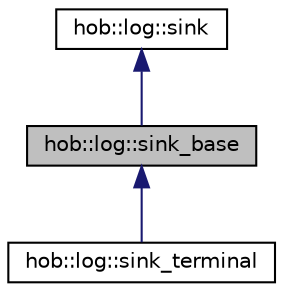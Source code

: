 digraph "hob::log::sink_base"
{
 // LATEX_PDF_SIZE
  edge [fontname="Helvetica",fontsize="10",labelfontname="Helvetica",labelfontsize="10"];
  node [fontname="Helvetica",fontsize="10",shape=record];
  Node1 [label="hob::log::sink_base",height=0.2,width=0.4,color="black", fillcolor="grey75", style="filled", fontcolor="black",tooltip="This class implements the common propierties of the sinks (besides composed sink)."];
  Node2 -> Node1 [dir="back",color="midnightblue",fontsize="10",style="solid",fontname="Helvetica"];
  Node2 [label="hob::log::sink",height=0.2,width=0.4,color="black", fillcolor="white", style="filled",URL="$classhob_1_1log_1_1sink.html",tooltip="Interface that all the sinks shall implement, because it is the way the logger can redirect messages."];
  Node1 -> Node3 [dir="back",color="midnightblue",fontsize="10",style="solid",fontname="Helvetica"];
  Node3 [label="hob::log::sink_terminal",height=0.2,width=0.4,color="black", fillcolor="white", style="filled",URL="$classhob_1_1log_1_1sink__terminal.html",tooltip="This class provides the unique (only 1 instance is allowed) terminal sink."];
}
